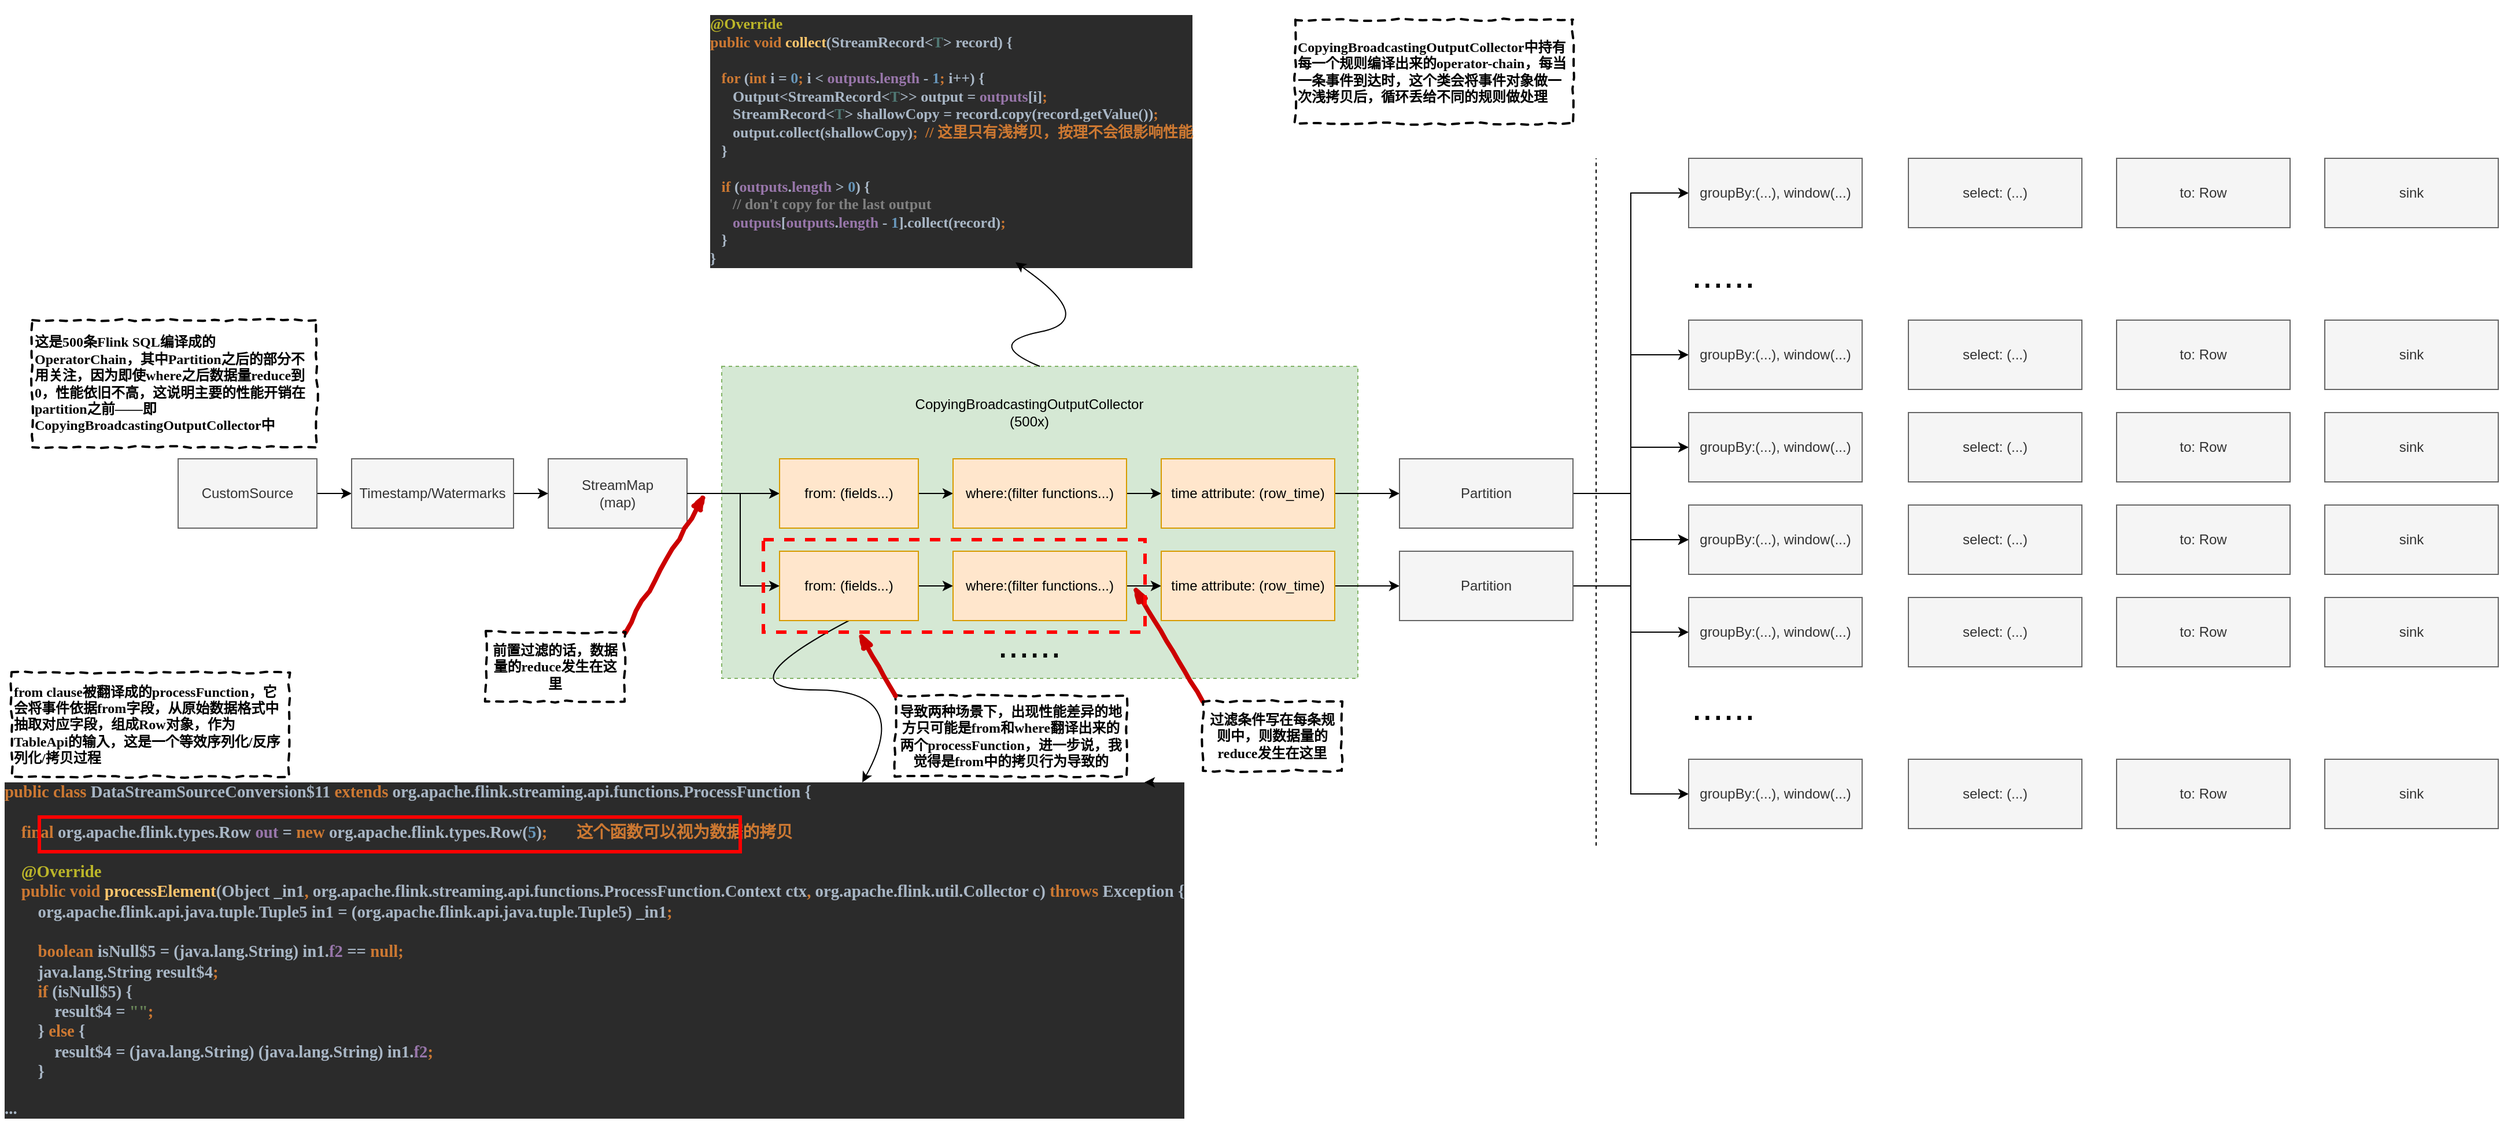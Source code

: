 <mxfile version="12.4.2" type="github" pages="1">
  <diagram id="5oHo156hD7aWGHc_Lqq2" name="Page-1">
    <mxGraphModel dx="1956" dy="1861" grid="1" gridSize="10" guides="1" tooltips="1" connect="1" arrows="1" fold="1" page="1" pageScale="1" pageWidth="827" pageHeight="1169" math="0" shadow="0">
      <root>
        <mxCell id="0"/>
        <mxCell id="1" parent="0"/>
        <mxCell id="lhhFtVvyf6lX1trDiARA-51" value="" style="rounded=0;whiteSpace=wrap;html=1;dashed=1;fillColor=#d5e8d4;strokeColor=#82b366;" vertex="1" parent="1">
          <mxGeometry x="434" y="240" width="550" height="270" as="geometry"/>
        </mxCell>
        <mxCell id="lhhFtVvyf6lX1trDiARA-41" style="edgeStyle=orthogonalEdgeStyle;rounded=0;orthogonalLoop=1;jettySize=auto;html=1;exitX=1;exitY=0.5;exitDx=0;exitDy=0;" edge="1" parent="1" source="lhhFtVvyf6lX1trDiARA-1" target="lhhFtVvyf6lX1trDiARA-2">
          <mxGeometry relative="1" as="geometry"/>
        </mxCell>
        <mxCell id="lhhFtVvyf6lX1trDiARA-1" value="StreamMap&lt;br&gt;(map)" style="rounded=0;whiteSpace=wrap;html=1;fillColor=#f5f5f5;strokeColor=#666666;fontColor=#333333;" vertex="1" parent="1">
          <mxGeometry x="284" y="320" width="120" height="60" as="geometry"/>
        </mxCell>
        <mxCell id="lhhFtVvyf6lX1trDiARA-42" style="edgeStyle=orthogonalEdgeStyle;rounded=0;orthogonalLoop=1;jettySize=auto;html=1;exitX=1;exitY=0.5;exitDx=0;exitDy=0;" edge="1" parent="1" source="lhhFtVvyf6lX1trDiARA-2" target="lhhFtVvyf6lX1trDiARA-5">
          <mxGeometry relative="1" as="geometry"/>
        </mxCell>
        <mxCell id="lhhFtVvyf6lX1trDiARA-2" value="from: (fields...)" style="rounded=0;whiteSpace=wrap;html=1;fillColor=#ffe6cc;strokeColor=#d79b00;" vertex="1" parent="1">
          <mxGeometry x="484" y="320" width="120" height="60" as="geometry"/>
        </mxCell>
        <mxCell id="lhhFtVvyf6lX1trDiARA-39" style="edgeStyle=orthogonalEdgeStyle;rounded=0;orthogonalLoop=1;jettySize=auto;html=1;exitX=1;exitY=0.5;exitDx=0;exitDy=0;" edge="1" parent="1" source="lhhFtVvyf6lX1trDiARA-3" target="lhhFtVvyf6lX1trDiARA-4">
          <mxGeometry relative="1" as="geometry"/>
        </mxCell>
        <mxCell id="lhhFtVvyf6lX1trDiARA-3" value="CustomSource" style="rounded=0;whiteSpace=wrap;html=1;fillColor=#f5f5f5;strokeColor=#666666;fontColor=#333333;" vertex="1" parent="1">
          <mxGeometry x="-36" y="320" width="120" height="60" as="geometry"/>
        </mxCell>
        <mxCell id="lhhFtVvyf6lX1trDiARA-40" style="edgeStyle=orthogonalEdgeStyle;rounded=0;orthogonalLoop=1;jettySize=auto;html=1;exitX=1;exitY=0.5;exitDx=0;exitDy=0;" edge="1" parent="1" source="lhhFtVvyf6lX1trDiARA-4" target="lhhFtVvyf6lX1trDiARA-1">
          <mxGeometry relative="1" as="geometry"/>
        </mxCell>
        <mxCell id="lhhFtVvyf6lX1trDiARA-4" value="Timestamp/Watermarks" style="rounded=0;whiteSpace=wrap;html=1;fillColor=#f5f5f5;strokeColor=#666666;fontColor=#333333;" vertex="1" parent="1">
          <mxGeometry x="114" y="320" width="140" height="60" as="geometry"/>
        </mxCell>
        <mxCell id="lhhFtVvyf6lX1trDiARA-43" style="edgeStyle=orthogonalEdgeStyle;rounded=0;orthogonalLoop=1;jettySize=auto;html=1;exitX=1;exitY=0.5;exitDx=0;exitDy=0;" edge="1" parent="1" source="lhhFtVvyf6lX1trDiARA-5" target="lhhFtVvyf6lX1trDiARA-6">
          <mxGeometry relative="1" as="geometry"/>
        </mxCell>
        <mxCell id="lhhFtVvyf6lX1trDiARA-5" value="where:(filter functions...)" style="rounded=0;whiteSpace=wrap;html=1;fillColor=#ffe6cc;strokeColor=#d79b00;" vertex="1" parent="1">
          <mxGeometry x="634" y="320" width="150" height="60" as="geometry"/>
        </mxCell>
        <mxCell id="lhhFtVvyf6lX1trDiARA-44" style="edgeStyle=orthogonalEdgeStyle;rounded=0;orthogonalLoop=1;jettySize=auto;html=1;exitX=1;exitY=0.5;exitDx=0;exitDy=0;" edge="1" parent="1" source="lhhFtVvyf6lX1trDiARA-6" target="lhhFtVvyf6lX1trDiARA-7">
          <mxGeometry relative="1" as="geometry"/>
        </mxCell>
        <mxCell id="lhhFtVvyf6lX1trDiARA-6" value="time attribute: (row_time)" style="rounded=0;whiteSpace=wrap;html=1;fillColor=#ffe6cc;strokeColor=#d79b00;" vertex="1" parent="1">
          <mxGeometry x="814" y="320" width="150" height="60" as="geometry"/>
        </mxCell>
        <mxCell id="lhhFtVvyf6lX1trDiARA-45" style="edgeStyle=orthogonalEdgeStyle;rounded=0;orthogonalLoop=1;jettySize=auto;html=1;exitX=1;exitY=0.5;exitDx=0;exitDy=0;entryX=0;entryY=0.5;entryDx=0;entryDy=0;" edge="1" parent="1" source="lhhFtVvyf6lX1trDiARA-7" target="lhhFtVvyf6lX1trDiARA-9">
          <mxGeometry relative="1" as="geometry"/>
        </mxCell>
        <mxCell id="lhhFtVvyf6lX1trDiARA-46" style="edgeStyle=orthogonalEdgeStyle;rounded=0;orthogonalLoop=1;jettySize=auto;html=1;exitX=1;exitY=0.5;exitDx=0;exitDy=0;entryX=0;entryY=0.5;entryDx=0;entryDy=0;" edge="1" parent="1" source="lhhFtVvyf6lX1trDiARA-7" target="lhhFtVvyf6lX1trDiARA-13">
          <mxGeometry relative="1" as="geometry"/>
        </mxCell>
        <mxCell id="lhhFtVvyf6lX1trDiARA-47" style="edgeStyle=orthogonalEdgeStyle;rounded=0;orthogonalLoop=1;jettySize=auto;html=1;exitX=1;exitY=0.5;exitDx=0;exitDy=0;entryX=0;entryY=0.5;entryDx=0;entryDy=0;" edge="1" parent="1" source="lhhFtVvyf6lX1trDiARA-7" target="lhhFtVvyf6lX1trDiARA-17">
          <mxGeometry relative="1" as="geometry"/>
        </mxCell>
        <mxCell id="lhhFtVvyf6lX1trDiARA-48" style="edgeStyle=orthogonalEdgeStyle;rounded=0;orthogonalLoop=1;jettySize=auto;html=1;exitX=1;exitY=0.5;exitDx=0;exitDy=0;entryX=0;entryY=0.5;entryDx=0;entryDy=0;" edge="1" parent="1" source="lhhFtVvyf6lX1trDiARA-7" target="lhhFtVvyf6lX1trDiARA-21">
          <mxGeometry relative="1" as="geometry"/>
        </mxCell>
        <mxCell id="lhhFtVvyf6lX1trDiARA-49" style="edgeStyle=orthogonalEdgeStyle;rounded=0;orthogonalLoop=1;jettySize=auto;html=1;exitX=1;exitY=0.5;exitDx=0;exitDy=0;entryX=0;entryY=0.5;entryDx=0;entryDy=0;" edge="1" parent="1" source="lhhFtVvyf6lX1trDiARA-7" target="lhhFtVvyf6lX1trDiARA-25">
          <mxGeometry relative="1" as="geometry"/>
        </mxCell>
        <mxCell id="lhhFtVvyf6lX1trDiARA-50" style="edgeStyle=orthogonalEdgeStyle;rounded=0;orthogonalLoop=1;jettySize=auto;html=1;exitX=1;exitY=0.5;exitDx=0;exitDy=0;entryX=0;entryY=0.5;entryDx=0;entryDy=0;" edge="1" parent="1" source="lhhFtVvyf6lX1trDiARA-7" target="lhhFtVvyf6lX1trDiARA-35">
          <mxGeometry relative="1" as="geometry"/>
        </mxCell>
        <mxCell id="lhhFtVvyf6lX1trDiARA-7" value="Partition" style="rounded=0;whiteSpace=wrap;html=1;fillColor=#f5f5f5;strokeColor=#666666;fontColor=#333333;" vertex="1" parent="1">
          <mxGeometry x="1020" y="320" width="150" height="60" as="geometry"/>
        </mxCell>
        <mxCell id="lhhFtVvyf6lX1trDiARA-8" value="" style="endArrow=none;dashed=1;html=1;" edge="1" parent="1">
          <mxGeometry width="50" height="50" relative="1" as="geometry">
            <mxPoint x="1190" y="654.8" as="sourcePoint"/>
            <mxPoint x="1190" y="60" as="targetPoint"/>
          </mxGeometry>
        </mxCell>
        <mxCell id="lhhFtVvyf6lX1trDiARA-9" value="groupBy:(...), window(...)" style="rounded=0;whiteSpace=wrap;html=1;fillColor=#f5f5f5;strokeColor=#666666;fontColor=#333333;" vertex="1" parent="1">
          <mxGeometry x="1270" y="60" width="150" height="60" as="geometry"/>
        </mxCell>
        <mxCell id="lhhFtVvyf6lX1trDiARA-10" value="select: (...)" style="rounded=0;whiteSpace=wrap;html=1;fillColor=#f5f5f5;strokeColor=#666666;fontColor=#333333;" vertex="1" parent="1">
          <mxGeometry x="1460" y="60" width="150" height="60" as="geometry"/>
        </mxCell>
        <mxCell id="lhhFtVvyf6lX1trDiARA-11" value="to: Row" style="rounded=0;whiteSpace=wrap;html=1;fillColor=#f5f5f5;strokeColor=#666666;fontColor=#333333;" vertex="1" parent="1">
          <mxGeometry x="1640" y="60" width="150" height="60" as="geometry"/>
        </mxCell>
        <mxCell id="lhhFtVvyf6lX1trDiARA-12" value="sink" style="rounded=0;whiteSpace=wrap;html=1;fillColor=#f5f5f5;strokeColor=#666666;fontColor=#333333;" vertex="1" parent="1">
          <mxGeometry x="1820" y="60" width="150" height="60" as="geometry"/>
        </mxCell>
        <mxCell id="lhhFtVvyf6lX1trDiARA-13" value="groupBy:(...), window(...)" style="rounded=0;whiteSpace=wrap;html=1;fillColor=#f5f5f5;strokeColor=#666666;fontColor=#333333;" vertex="1" parent="1">
          <mxGeometry x="1270" y="200" width="150" height="60" as="geometry"/>
        </mxCell>
        <mxCell id="lhhFtVvyf6lX1trDiARA-14" value="select: (...)" style="rounded=0;whiteSpace=wrap;html=1;fillColor=#f5f5f5;strokeColor=#666666;fontColor=#333333;" vertex="1" parent="1">
          <mxGeometry x="1460" y="200" width="150" height="60" as="geometry"/>
        </mxCell>
        <mxCell id="lhhFtVvyf6lX1trDiARA-15" value="to: Row" style="rounded=0;whiteSpace=wrap;html=1;fillColor=#f5f5f5;strokeColor=#666666;fontColor=#333333;" vertex="1" parent="1">
          <mxGeometry x="1640" y="200" width="150" height="60" as="geometry"/>
        </mxCell>
        <mxCell id="lhhFtVvyf6lX1trDiARA-16" value="sink" style="rounded=0;whiteSpace=wrap;html=1;fillColor=#f5f5f5;strokeColor=#666666;fontColor=#333333;" vertex="1" parent="1">
          <mxGeometry x="1820" y="200" width="150" height="60" as="geometry"/>
        </mxCell>
        <mxCell id="lhhFtVvyf6lX1trDiARA-17" value="groupBy:(...), window(...)" style="rounded=0;whiteSpace=wrap;html=1;fillColor=#f5f5f5;strokeColor=#666666;fontColor=#333333;" vertex="1" parent="1">
          <mxGeometry x="1270" y="280" width="150" height="60" as="geometry"/>
        </mxCell>
        <mxCell id="lhhFtVvyf6lX1trDiARA-18" value="select: (...)" style="rounded=0;whiteSpace=wrap;html=1;fillColor=#f5f5f5;strokeColor=#666666;fontColor=#333333;" vertex="1" parent="1">
          <mxGeometry x="1460" y="280" width="150" height="60" as="geometry"/>
        </mxCell>
        <mxCell id="lhhFtVvyf6lX1trDiARA-19" value="to: Row" style="rounded=0;whiteSpace=wrap;html=1;fillColor=#f5f5f5;strokeColor=#666666;fontColor=#333333;" vertex="1" parent="1">
          <mxGeometry x="1640" y="280" width="150" height="60" as="geometry"/>
        </mxCell>
        <mxCell id="lhhFtVvyf6lX1trDiARA-20" value="sink" style="rounded=0;whiteSpace=wrap;html=1;fillColor=#f5f5f5;strokeColor=#666666;fontColor=#333333;" vertex="1" parent="1">
          <mxGeometry x="1820" y="280" width="150" height="60" as="geometry"/>
        </mxCell>
        <mxCell id="lhhFtVvyf6lX1trDiARA-21" value="groupBy:(...), window(...)" style="rounded=0;whiteSpace=wrap;html=1;fillColor=#f5f5f5;strokeColor=#666666;fontColor=#333333;" vertex="1" parent="1">
          <mxGeometry x="1270" y="360" width="150" height="60" as="geometry"/>
        </mxCell>
        <mxCell id="lhhFtVvyf6lX1trDiARA-22" value="select: (...)" style="rounded=0;whiteSpace=wrap;html=1;fillColor=#f5f5f5;strokeColor=#666666;fontColor=#333333;" vertex="1" parent="1">
          <mxGeometry x="1460" y="360" width="150" height="60" as="geometry"/>
        </mxCell>
        <mxCell id="lhhFtVvyf6lX1trDiARA-23" value="to: Row" style="rounded=0;whiteSpace=wrap;html=1;fillColor=#f5f5f5;strokeColor=#666666;fontColor=#333333;" vertex="1" parent="1">
          <mxGeometry x="1640" y="360" width="150" height="60" as="geometry"/>
        </mxCell>
        <mxCell id="lhhFtVvyf6lX1trDiARA-24" value="sink" style="rounded=0;whiteSpace=wrap;html=1;fillColor=#f5f5f5;strokeColor=#666666;fontColor=#333333;" vertex="1" parent="1">
          <mxGeometry x="1820" y="360" width="150" height="60" as="geometry"/>
        </mxCell>
        <mxCell id="lhhFtVvyf6lX1trDiARA-25" value="groupBy:(...), window(...)" style="rounded=0;whiteSpace=wrap;html=1;fillColor=#f5f5f5;strokeColor=#666666;fontColor=#333333;" vertex="1" parent="1">
          <mxGeometry x="1270" y="440" width="150" height="60" as="geometry"/>
        </mxCell>
        <mxCell id="lhhFtVvyf6lX1trDiARA-26" value="select: (...)" style="rounded=0;whiteSpace=wrap;html=1;fillColor=#f5f5f5;strokeColor=#666666;fontColor=#333333;" vertex="1" parent="1">
          <mxGeometry x="1460" y="440" width="150" height="60" as="geometry"/>
        </mxCell>
        <mxCell id="lhhFtVvyf6lX1trDiARA-27" value="to: Row" style="rounded=0;whiteSpace=wrap;html=1;fillColor=#f5f5f5;strokeColor=#666666;fontColor=#333333;" vertex="1" parent="1">
          <mxGeometry x="1640" y="440" width="150" height="60" as="geometry"/>
        </mxCell>
        <mxCell id="lhhFtVvyf6lX1trDiARA-28" value="sink" style="rounded=0;whiteSpace=wrap;html=1;fillColor=#f5f5f5;strokeColor=#666666;fontColor=#333333;" vertex="1" parent="1">
          <mxGeometry x="1820" y="440" width="150" height="60" as="geometry"/>
        </mxCell>
        <mxCell id="lhhFtVvyf6lX1trDiARA-29" value="&lt;font style=&quot;font-size: 33px&quot;&gt;......&lt;/font&gt;" style="text;html=1;strokeColor=none;fillColor=none;align=center;verticalAlign=middle;whiteSpace=wrap;rounded=0;" vertex="1" parent="1">
          <mxGeometry x="1280" y="524" width="40" height="20" as="geometry"/>
        </mxCell>
        <mxCell id="lhhFtVvyf6lX1trDiARA-33" value="&lt;font style=&quot;font-size: 33px&quot;&gt;......&lt;/font&gt;" style="text;html=1;strokeColor=none;fillColor=none;align=center;verticalAlign=middle;whiteSpace=wrap;rounded=0;" vertex="1" parent="1">
          <mxGeometry x="1280" y="150" width="40" height="20" as="geometry"/>
        </mxCell>
        <mxCell id="lhhFtVvyf6lX1trDiARA-35" value="groupBy:(...), window(...)" style="rounded=0;whiteSpace=wrap;html=1;fillColor=#f5f5f5;strokeColor=#666666;fontColor=#333333;" vertex="1" parent="1">
          <mxGeometry x="1270" y="580" width="150" height="60" as="geometry"/>
        </mxCell>
        <mxCell id="lhhFtVvyf6lX1trDiARA-36" value="select: (...)" style="rounded=0;whiteSpace=wrap;html=1;fillColor=#f5f5f5;strokeColor=#666666;fontColor=#333333;" vertex="1" parent="1">
          <mxGeometry x="1460" y="580" width="150" height="60" as="geometry"/>
        </mxCell>
        <mxCell id="lhhFtVvyf6lX1trDiARA-37" value="to: Row" style="rounded=0;whiteSpace=wrap;html=1;fillColor=#f5f5f5;strokeColor=#666666;fontColor=#333333;" vertex="1" parent="1">
          <mxGeometry x="1640" y="580" width="150" height="60" as="geometry"/>
        </mxCell>
        <mxCell id="lhhFtVvyf6lX1trDiARA-38" value="sink" style="rounded=0;whiteSpace=wrap;html=1;fillColor=#f5f5f5;strokeColor=#666666;fontColor=#333333;" vertex="1" parent="1">
          <mxGeometry x="1820" y="580" width="150" height="60" as="geometry"/>
        </mxCell>
        <mxCell id="lhhFtVvyf6lX1trDiARA-55" value="CopyingBroadcastingOutputCollector&lt;br&gt;(500x)" style="text;html=1;strokeColor=none;fillColor=none;align=center;verticalAlign=middle;whiteSpace=wrap;rounded=0;dashed=1;" vertex="1" parent="1">
          <mxGeometry x="680" y="270" width="40" height="20" as="geometry"/>
        </mxCell>
        <mxCell id="lhhFtVvyf6lX1trDiARA-57" value="&lt;pre style=&quot;background-color: rgb(43 , 43 , 43) ; color: rgb(169 , 183 , 198) ; font-family: &amp;#34;consolas&amp;#34; ; font-size: 13px&quot;&gt;&lt;span style=&quot;color: #bbb529&quot;&gt;@Override&lt;br&gt;&lt;/span&gt;&lt;span style=&quot;color: #cc7832&quot;&gt;public void &lt;/span&gt;&lt;span style=&quot;color: #ffc66d&quot;&gt;collect&lt;/span&gt;(StreamRecord&amp;lt;&lt;span style=&quot;color: #507874&quot;&gt;T&lt;/span&gt;&amp;gt; record) {&lt;br&gt;&lt;br&gt;   &lt;span style=&quot;color: #cc7832&quot;&gt;for &lt;/span&gt;(&lt;span style=&quot;color: #cc7832&quot;&gt;int &lt;/span&gt;i = &lt;span style=&quot;color: #6897bb&quot;&gt;0&lt;/span&gt;&lt;span style=&quot;color: #cc7832&quot;&gt;; &lt;/span&gt;i &amp;lt; &lt;span style=&quot;color: #9876aa&quot;&gt;outputs&lt;/span&gt;.&lt;span style=&quot;color: #9876aa&quot;&gt;length &lt;/span&gt;- &lt;span style=&quot;color: #6897bb&quot;&gt;1&lt;/span&gt;&lt;span style=&quot;color: #cc7832&quot;&gt;; &lt;/span&gt;i++) {&lt;br&gt;      Output&amp;lt;StreamRecord&amp;lt;&lt;span style=&quot;color: #507874&quot;&gt;T&lt;/span&gt;&amp;gt;&amp;gt; output = &lt;span style=&quot;color: #9876aa&quot;&gt;outputs&lt;/span&gt;[i]&lt;span style=&quot;color: #cc7832&quot;&gt;;&lt;br&gt;&lt;/span&gt;&lt;span style=&quot;color: #cc7832&quot;&gt;      &lt;/span&gt;StreamRecord&amp;lt;&lt;span style=&quot;color: #507874&quot;&gt;T&lt;/span&gt;&amp;gt; shallowCopy = record.copy(record.getValue())&lt;span style=&quot;color: #cc7832&quot;&gt;;&lt;br&gt;&lt;/span&gt;&lt;span style=&quot;color: #cc7832&quot;&gt;      &lt;/span&gt;output.collect(shallowCopy)&lt;span style=&quot;color: #cc7832&quot;&gt;;  // 这里只有浅拷贝，按理不会很影响性能&lt;br&gt;&lt;/span&gt;&lt;span style=&quot;color: #cc7832&quot;&gt;   &lt;/span&gt;}&lt;br&gt;&lt;br&gt;   &lt;span style=&quot;color: #cc7832&quot;&gt;if &lt;/span&gt;(&lt;span style=&quot;color: #9876aa&quot;&gt;outputs&lt;/span&gt;.&lt;span style=&quot;color: #9876aa&quot;&gt;length &lt;/span&gt;&amp;gt; &lt;span style=&quot;color: #6897bb&quot;&gt;0&lt;/span&gt;) {&lt;br&gt;      &lt;span style=&quot;color: #808080&quot;&gt;// don&#39;t copy for the last output&lt;br&gt;&lt;/span&gt;&lt;span style=&quot;color: #808080&quot;&gt;      &lt;/span&gt;&lt;span style=&quot;color: #9876aa&quot;&gt;outputs&lt;/span&gt;[&lt;span style=&quot;color: #9876aa&quot;&gt;outputs&lt;/span&gt;.&lt;span style=&quot;color: #9876aa&quot;&gt;length &lt;/span&gt;- &lt;span style=&quot;color: #6897bb&quot;&gt;1&lt;/span&gt;].collect(record)&lt;span style=&quot;color: #cc7832&quot;&gt;;&lt;br&gt;&lt;/span&gt;&lt;span style=&quot;color: #cc7832&quot;&gt;   &lt;/span&gt;}&lt;br&gt;}&lt;/pre&gt;" style="html=1;whiteSpace=wrap;comic=1;strokeWidth=1;fontFamily=Comic Sans MS;fontStyle=1;dashed=1;align=left;strokeColor=none;gradientColor=none;fillColor=none;spacingTop=1;spacingBottom=1;spacingLeft=1;spacingRight=1;spacing=3;" vertex="1" parent="1">
          <mxGeometry x="420" y="-60" width="536" height="210" as="geometry"/>
        </mxCell>
        <mxCell id="lhhFtVvyf6lX1trDiARA-64" value="" style="curved=1;endArrow=classic;html=1;exitX=0.5;exitY=0;exitDx=0;exitDy=0;entryX=0.5;entryY=1;entryDx=0;entryDy=0;" edge="1" parent="1" source="lhhFtVvyf6lX1trDiARA-51" target="lhhFtVvyf6lX1trDiARA-57">
          <mxGeometry width="50" height="50" relative="1" as="geometry">
            <mxPoint x="-40" y="730" as="sourcePoint"/>
            <mxPoint x="10" y="680" as="targetPoint"/>
            <Array as="points">
              <mxPoint x="660" y="220"/>
              <mxPoint x="760" y="200"/>
            </Array>
          </mxGeometry>
        </mxCell>
        <mxCell id="lhhFtVvyf6lX1trDiARA-67" value="&lt;pre style=&quot;background-color: rgb(43 , 43 , 43) ; color: rgb(169 , 183 , 198) ; font-family: &amp;#34;consolas&amp;#34; ; font-size: 13px&quot;&gt;&lt;pre style=&quot;font-family: &amp;#34;consolas&amp;#34; ; font-size: 10.8pt&quot;&gt;&lt;span style=&quot;color: #cc7832&quot;&gt;public class &lt;/span&gt;DataStreamSourceConversion$11 &lt;span style=&quot;color: #cc7832&quot;&gt;extends &lt;/span&gt;org.apache.flink.streaming.api.functions.ProcessFunction {&lt;br&gt;&lt;br&gt;    &lt;span style=&quot;color: #cc7832&quot;&gt;final &lt;/span&gt;org.apache.flink.types.Row &lt;span style=&quot;color: #9876aa&quot;&gt;out &lt;/span&gt;= &lt;span style=&quot;color: #cc7832&quot;&gt;new &lt;/span&gt;org.apache.flink.types.Row(&lt;span style=&quot;color: #6897bb&quot;&gt;5&lt;/span&gt;)&lt;span style=&quot;color: #cc7832&quot;&gt;;       这个函数可以视为数据的拷贝&lt;br&gt;&lt;/span&gt;&lt;span style=&quot;color: #cc7832&quot;&gt;&lt;br&gt;&lt;/span&gt;&lt;span style=&quot;color: #cc7832&quot;&gt;    &lt;/span&gt;&lt;span style=&quot;color: #bbb529&quot;&gt;@Override&lt;br&gt;&lt;/span&gt;&lt;span style=&quot;color: #bbb529&quot;&gt;    &lt;/span&gt;&lt;span style=&quot;color: #cc7832&quot;&gt;public void &lt;/span&gt;&lt;span style=&quot;color: #ffc66d&quot;&gt;processElement&lt;/span&gt;(Object _in1&lt;span style=&quot;color: #cc7832&quot;&gt;, &lt;/span&gt;org.apache.flink.streaming.api.functions.ProcessFunction.Context ctx&lt;span style=&quot;color: #cc7832&quot;&gt;, &lt;/span&gt;org.apache.flink.util.Collector c) &lt;span style=&quot;color: #cc7832&quot;&gt;throws &lt;/span&gt;Exception {&lt;br&gt;        org.apache.flink.api.java.tuple.Tuple5 in1 = (org.apache.flink.api.java.tuple.Tuple5) _in1&lt;span style=&quot;color: #cc7832&quot;&gt;;&lt;br&gt;&lt;/span&gt;&lt;span style=&quot;color: #cc7832&quot;&gt;&lt;br&gt;&lt;/span&gt;&lt;span style=&quot;color: #cc7832&quot;&gt;        boolean &lt;/span&gt;isNull$5 = (java.lang.String) in1.&lt;span style=&quot;color: #9876aa&quot;&gt;f2 &lt;/span&gt;== &lt;span style=&quot;color: #cc7832&quot;&gt;null;&lt;br&gt;&lt;/span&gt;&lt;span style=&quot;color: #cc7832&quot;&gt;        &lt;/span&gt;java.lang.String result$4&lt;span style=&quot;color: #cc7832&quot;&gt;;&lt;br&gt;&lt;/span&gt;&lt;span style=&quot;color: #cc7832&quot;&gt;        if &lt;/span&gt;(isNull$5) {&lt;br&gt;            result$4 = &lt;span style=&quot;color: #6a8759&quot;&gt;&quot;&quot;&lt;/span&gt;&lt;span style=&quot;color: #cc7832&quot;&gt;;&lt;br&gt;&lt;/span&gt;&lt;span style=&quot;color: #cc7832&quot;&gt;        &lt;/span&gt;} &lt;span style=&quot;color: #cc7832&quot;&gt;else &lt;/span&gt;{&lt;br&gt;            result$4 = (java.lang.String) (java.lang.String) in1.&lt;span style=&quot;color: #9876aa&quot;&gt;f2&lt;/span&gt;&lt;span style=&quot;color: #cc7832&quot;&gt;;&lt;br&gt;&lt;/span&gt;&lt;span style=&quot;color: #cc7832&quot;&gt;        &lt;/span&gt;}&lt;/pre&gt;&lt;pre style=&quot;font-family: &amp;#34;consolas&amp;#34; ; font-size: 10.8pt&quot;&gt;...&lt;/pre&gt;&lt;/pre&gt;" style="html=1;whiteSpace=wrap;comic=1;strokeWidth=1;fontFamily=Comic Sans MS;fontStyle=1;dashed=1;align=left;strokeColor=none;gradientColor=none;fillColor=none;spacingTop=1;spacingBottom=1;spacingLeft=1;spacingRight=1;spacing=3;" vertex="1" parent="1">
          <mxGeometry x="-190" y="600" width="1330" height="290" as="geometry"/>
        </mxCell>
        <mxCell id="lhhFtVvyf6lX1trDiARA-68" value="" style="curved=1;endArrow=classic;html=1;exitX=0.5;exitY=1;exitDx=0;exitDy=0;" edge="1" parent="1" source="lhhFtVvyf6lX1trDiARA-70" target="lhhFtVvyf6lX1trDiARA-67">
          <mxGeometry width="50" height="50" relative="1" as="geometry">
            <mxPoint x="719" y="250" as="sourcePoint"/>
            <mxPoint x="698" y="160" as="targetPoint"/>
            <Array as="points">
              <mxPoint x="430" y="520"/>
              <mxPoint x="600" y="520"/>
            </Array>
          </mxGeometry>
        </mxCell>
        <mxCell id="lhhFtVvyf6lX1trDiARA-69" style="edgeStyle=orthogonalEdgeStyle;rounded=0;orthogonalLoop=1;jettySize=auto;html=1;exitX=1;exitY=0.5;exitDx=0;exitDy=0;" edge="1" parent="1" source="lhhFtVvyf6lX1trDiARA-70" target="lhhFtVvyf6lX1trDiARA-72">
          <mxGeometry relative="1" as="geometry"/>
        </mxCell>
        <mxCell id="lhhFtVvyf6lX1trDiARA-70" value="from: (fields...)" style="rounded=0;whiteSpace=wrap;html=1;fillColor=#ffe6cc;strokeColor=#d79b00;" vertex="1" parent="1">
          <mxGeometry x="484" y="400" width="120" height="60" as="geometry"/>
        </mxCell>
        <mxCell id="lhhFtVvyf6lX1trDiARA-71" style="edgeStyle=orthogonalEdgeStyle;rounded=0;orthogonalLoop=1;jettySize=auto;html=1;exitX=1;exitY=0.5;exitDx=0;exitDy=0;" edge="1" parent="1" source="lhhFtVvyf6lX1trDiARA-72" target="lhhFtVvyf6lX1trDiARA-74">
          <mxGeometry relative="1" as="geometry"/>
        </mxCell>
        <mxCell id="lhhFtVvyf6lX1trDiARA-72" value="where:(filter functions...)" style="rounded=0;whiteSpace=wrap;html=1;fillColor=#ffe6cc;strokeColor=#d79b00;" vertex="1" parent="1">
          <mxGeometry x="634" y="400" width="150" height="60" as="geometry"/>
        </mxCell>
        <mxCell id="lhhFtVvyf6lX1trDiARA-73" style="edgeStyle=orthogonalEdgeStyle;rounded=0;orthogonalLoop=1;jettySize=auto;html=1;exitX=1;exitY=0.5;exitDx=0;exitDy=0;" edge="1" parent="1" source="lhhFtVvyf6lX1trDiARA-74" target="lhhFtVvyf6lX1trDiARA-75">
          <mxGeometry relative="1" as="geometry">
            <mxPoint x="1020" y="430" as="targetPoint"/>
          </mxGeometry>
        </mxCell>
        <mxCell id="lhhFtVvyf6lX1trDiARA-74" value="time attribute: (row_time)" style="rounded=0;whiteSpace=wrap;html=1;fillColor=#ffe6cc;strokeColor=#d79b00;" vertex="1" parent="1">
          <mxGeometry x="814" y="400" width="150" height="60" as="geometry"/>
        </mxCell>
        <mxCell id="lhhFtVvyf6lX1trDiARA-79" style="edgeStyle=orthogonalEdgeStyle;rounded=0;orthogonalLoop=1;jettySize=auto;html=1;exitX=1;exitY=0.5;exitDx=0;exitDy=0;entryX=0;entryY=0.5;entryDx=0;entryDy=0;" edge="1" parent="1" source="lhhFtVvyf6lX1trDiARA-75" target="lhhFtVvyf6lX1trDiARA-21">
          <mxGeometry relative="1" as="geometry"/>
        </mxCell>
        <mxCell id="lhhFtVvyf6lX1trDiARA-75" value="Partition" style="rounded=0;whiteSpace=wrap;html=1;fillColor=#f5f5f5;strokeColor=#666666;fontColor=#333333;" vertex="1" parent="1">
          <mxGeometry x="1020" y="400" width="150" height="60" as="geometry"/>
        </mxCell>
        <mxCell id="lhhFtVvyf6lX1trDiARA-76" value="&lt;font style=&quot;font-size: 33px&quot;&gt;......&lt;/font&gt;" style="text;html=1;strokeColor=none;fillColor=none;align=center;verticalAlign=middle;whiteSpace=wrap;rounded=0;" vertex="1" parent="1">
          <mxGeometry x="680" y="470" width="40" height="20" as="geometry"/>
        </mxCell>
        <mxCell id="lhhFtVvyf6lX1trDiARA-77" style="edgeStyle=orthogonalEdgeStyle;rounded=0;orthogonalLoop=1;jettySize=auto;html=1;exitX=0.75;exitY=0;exitDx=0;exitDy=0;entryX=0.744;entryY=-0.003;entryDx=0;entryDy=0;entryPerimeter=0;" edge="1" parent="1" source="lhhFtVvyf6lX1trDiARA-67" target="lhhFtVvyf6lX1trDiARA-67">
          <mxGeometry relative="1" as="geometry"/>
        </mxCell>
        <mxCell id="lhhFtVvyf6lX1trDiARA-78" style="edgeStyle=orthogonalEdgeStyle;rounded=0;orthogonalLoop=1;jettySize=auto;html=1;entryX=0;entryY=0.5;entryDx=0;entryDy=0;" edge="1" parent="1" source="lhhFtVvyf6lX1trDiARA-1" target="lhhFtVvyf6lX1trDiARA-70">
          <mxGeometry relative="1" as="geometry">
            <mxPoint x="413.429" y="359.571" as="sourcePoint"/>
            <mxPoint x="494" y="359.571" as="targetPoint"/>
            <Array as="points">
              <mxPoint x="450" y="350"/>
              <mxPoint x="450" y="430"/>
            </Array>
          </mxGeometry>
        </mxCell>
        <mxCell id="lhhFtVvyf6lX1trDiARA-81" value="" style="rounded=0;comic=1;strokeWidth=4;endArrow=blockThin;html=1;fontFamily=Comic Sans MS;fontStyle=1;fontColor=#FF0000;fillColor=#f8cecc;strokeColor=#CC0000;" edge="1" parent="1">
          <mxGeometry width="50" height="50" relative="1" as="geometry">
            <mxPoint x="850" y="530" as="sourcePoint"/>
            <mxPoint x="790" y="430" as="targetPoint"/>
          </mxGeometry>
        </mxCell>
        <mxCell id="lhhFtVvyf6lX1trDiARA-84" value="过滤条件写在每条规则中，则数据量的reduce发生在这里" style="html=1;whiteSpace=wrap;comic=1;strokeWidth=2;fontFamily=Comic Sans MS;fontStyle=1;dashed=1;fillColor=none;gradientColor=none;" vertex="1" parent="1">
          <mxGeometry x="850" y="530" width="120" height="60" as="geometry"/>
        </mxCell>
        <mxCell id="lhhFtVvyf6lX1trDiARA-85" value="" style="rounded=0;comic=1;strokeWidth=4;endArrow=blockThin;html=1;fontFamily=Comic Sans MS;fontStyle=1;fontColor=#FF0000;fillColor=#f8cecc;strokeColor=#CC0000;exitX=1;exitY=0;exitDx=0;exitDy=0;" edge="1" parent="1" source="lhhFtVvyf6lX1trDiARA-86">
          <mxGeometry width="50" height="50" relative="1" as="geometry">
            <mxPoint x="320" y="450" as="sourcePoint"/>
            <mxPoint x="420" y="350" as="targetPoint"/>
          </mxGeometry>
        </mxCell>
        <mxCell id="lhhFtVvyf6lX1trDiARA-86" value="前置过滤的话，数据量的reduce发生在这里" style="html=1;whiteSpace=wrap;comic=1;strokeWidth=2;fontFamily=Comic Sans MS;fontStyle=1;dashed=1;fillColor=none;gradientColor=none;" vertex="1" parent="1">
          <mxGeometry x="230" y="470" width="120" height="60" as="geometry"/>
        </mxCell>
        <mxCell id="lhhFtVvyf6lX1trDiARA-89" value="" style="rounded=0;whiteSpace=wrap;html=1;strokeWidth=3;fillColor=none;gradientColor=none;fontColor=#FF0000;strokeColor=#FF0000;" vertex="1" parent="1">
          <mxGeometry x="-156" y="630" width="606" height="30" as="geometry"/>
        </mxCell>
        <mxCell id="lhhFtVvyf6lX1trDiARA-93" value="" style="rounded=0;whiteSpace=wrap;html=1;strokeWidth=3;fillColor=none;gradientColor=none;fontColor=#FF0000;strokeColor=#FF0000;dashed=1;" vertex="1" parent="1">
          <mxGeometry x="470" y="390" width="330" height="80" as="geometry"/>
        </mxCell>
        <mxCell id="lhhFtVvyf6lX1trDiARA-94" value="导致两种场景下，出现性能差异的地方只可能是from和where翻译出来的两个processFunction，进一步说，我觉得是from中的拷贝行为导致的" style="html=1;whiteSpace=wrap;comic=1;strokeWidth=2;fontFamily=Comic Sans MS;fontStyle=1;dashed=1;fillColor=none;gradientColor=none;" vertex="1" parent="1">
          <mxGeometry x="584" y="525" width="200" height="70" as="geometry"/>
        </mxCell>
        <mxCell id="lhhFtVvyf6lX1trDiARA-97" value="" style="rounded=0;comic=1;strokeWidth=4;endArrow=blockThin;html=1;fontFamily=Comic Sans MS;fontStyle=1;fontColor=#FF0000;fillColor=#f8cecc;strokeColor=#CC0000;exitX=0;exitY=0;exitDx=0;exitDy=0;entryX=0.25;entryY=1;entryDx=0;entryDy=0;" edge="1" parent="1" source="lhhFtVvyf6lX1trDiARA-94" target="lhhFtVvyf6lX1trDiARA-93">
          <mxGeometry width="50" height="50" relative="1" as="geometry">
            <mxPoint x="860" y="540" as="sourcePoint"/>
            <mxPoint x="590" y="480" as="targetPoint"/>
          </mxGeometry>
        </mxCell>
        <mxCell id="lhhFtVvyf6lX1trDiARA-98" value="CopyingBroadcastingOutputCollector中持有每一个规则编译出来的operator-chain，每当一条事件到达时，这个类会将事件对象做一次浅拷贝后，循环丢给不同的规则做处理" style="html=1;whiteSpace=wrap;comic=1;strokeWidth=2;fontFamily=Comic Sans MS;fontStyle=1;dashed=1;fillColor=none;gradientColor=none;align=left;" vertex="1" parent="1">
          <mxGeometry x="930" y="-60" width="240" height="90" as="geometry"/>
        </mxCell>
        <mxCell id="lhhFtVvyf6lX1trDiARA-100" value="from clause被翻译成的processFunction，它会将事件依据from字段，从原始数据格式中抽取对应字段，组成Row对象，作为TableApi的输入，这是一个等效序列化/反序列化/拷贝过程" style="html=1;whiteSpace=wrap;comic=1;strokeWidth=2;fontFamily=Comic Sans MS;fontStyle=1;dashed=1;fillColor=none;gradientColor=none;align=left;" vertex="1" parent="1">
          <mxGeometry x="-180" y="505" width="240" height="90" as="geometry"/>
        </mxCell>
        <mxCell id="lhhFtVvyf6lX1trDiARA-103" value="这是500条Flink SQL编译成的OperatorChain，其中Partition之后的部分不用关注，因为即使where之后数据量reduce到0，性能依旧不高，这说明主要的性能开销在partition之前——即CopyingBroadcastingOutputCollector中" style="html=1;whiteSpace=wrap;comic=1;strokeWidth=2;fontFamily=Comic Sans MS;fontStyle=1;dashed=1;fillColor=none;gradientColor=none;align=left;" vertex="1" parent="1">
          <mxGeometry x="-162" y="200" width="246" height="110" as="geometry"/>
        </mxCell>
      </root>
    </mxGraphModel>
  </diagram>
</mxfile>
